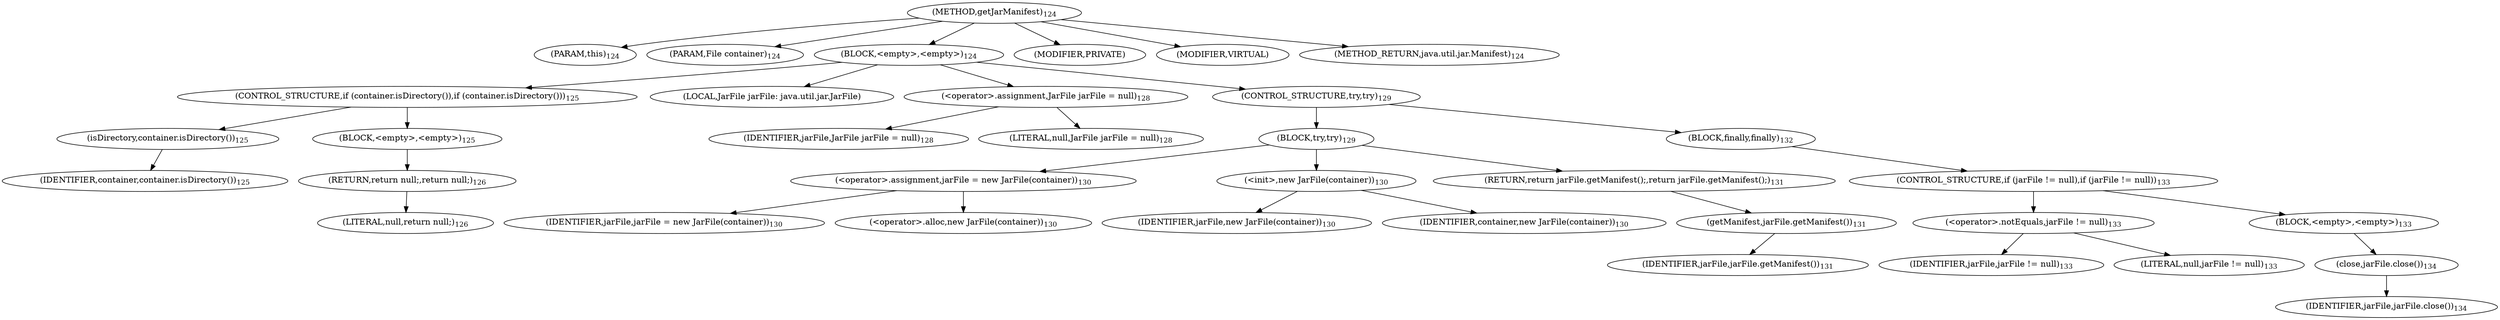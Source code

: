 digraph "getJarManifest" {  
"77" [label = <(METHOD,getJarManifest)<SUB>124</SUB>> ]
"78" [label = <(PARAM,this)<SUB>124</SUB>> ]
"79" [label = <(PARAM,File container)<SUB>124</SUB>> ]
"80" [label = <(BLOCK,&lt;empty&gt;,&lt;empty&gt;)<SUB>124</SUB>> ]
"81" [label = <(CONTROL_STRUCTURE,if (container.isDirectory()),if (container.isDirectory()))<SUB>125</SUB>> ]
"82" [label = <(isDirectory,container.isDirectory())<SUB>125</SUB>> ]
"83" [label = <(IDENTIFIER,container,container.isDirectory())<SUB>125</SUB>> ]
"84" [label = <(BLOCK,&lt;empty&gt;,&lt;empty&gt;)<SUB>125</SUB>> ]
"85" [label = <(RETURN,return null;,return null;)<SUB>126</SUB>> ]
"86" [label = <(LITERAL,null,return null;)<SUB>126</SUB>> ]
"7" [label = <(LOCAL,JarFile jarFile: java.util.jar.JarFile)> ]
"87" [label = <(&lt;operator&gt;.assignment,JarFile jarFile = null)<SUB>128</SUB>> ]
"88" [label = <(IDENTIFIER,jarFile,JarFile jarFile = null)<SUB>128</SUB>> ]
"89" [label = <(LITERAL,null,JarFile jarFile = null)<SUB>128</SUB>> ]
"90" [label = <(CONTROL_STRUCTURE,try,try)<SUB>129</SUB>> ]
"91" [label = <(BLOCK,try,try)<SUB>129</SUB>> ]
"92" [label = <(&lt;operator&gt;.assignment,jarFile = new JarFile(container))<SUB>130</SUB>> ]
"93" [label = <(IDENTIFIER,jarFile,jarFile = new JarFile(container))<SUB>130</SUB>> ]
"94" [label = <(&lt;operator&gt;.alloc,new JarFile(container))<SUB>130</SUB>> ]
"95" [label = <(&lt;init&gt;,new JarFile(container))<SUB>130</SUB>> ]
"6" [label = <(IDENTIFIER,jarFile,new JarFile(container))<SUB>130</SUB>> ]
"96" [label = <(IDENTIFIER,container,new JarFile(container))<SUB>130</SUB>> ]
"97" [label = <(RETURN,return jarFile.getManifest();,return jarFile.getManifest();)<SUB>131</SUB>> ]
"98" [label = <(getManifest,jarFile.getManifest())<SUB>131</SUB>> ]
"99" [label = <(IDENTIFIER,jarFile,jarFile.getManifest())<SUB>131</SUB>> ]
"100" [label = <(BLOCK,finally,finally)<SUB>132</SUB>> ]
"101" [label = <(CONTROL_STRUCTURE,if (jarFile != null),if (jarFile != null))<SUB>133</SUB>> ]
"102" [label = <(&lt;operator&gt;.notEquals,jarFile != null)<SUB>133</SUB>> ]
"103" [label = <(IDENTIFIER,jarFile,jarFile != null)<SUB>133</SUB>> ]
"104" [label = <(LITERAL,null,jarFile != null)<SUB>133</SUB>> ]
"105" [label = <(BLOCK,&lt;empty&gt;,&lt;empty&gt;)<SUB>133</SUB>> ]
"106" [label = <(close,jarFile.close())<SUB>134</SUB>> ]
"107" [label = <(IDENTIFIER,jarFile,jarFile.close())<SUB>134</SUB>> ]
"108" [label = <(MODIFIER,PRIVATE)> ]
"109" [label = <(MODIFIER,VIRTUAL)> ]
"110" [label = <(METHOD_RETURN,java.util.jar.Manifest)<SUB>124</SUB>> ]
  "77" -> "78" 
  "77" -> "79" 
  "77" -> "80" 
  "77" -> "108" 
  "77" -> "109" 
  "77" -> "110" 
  "80" -> "81" 
  "80" -> "7" 
  "80" -> "87" 
  "80" -> "90" 
  "81" -> "82" 
  "81" -> "84" 
  "82" -> "83" 
  "84" -> "85" 
  "85" -> "86" 
  "87" -> "88" 
  "87" -> "89" 
  "90" -> "91" 
  "90" -> "100" 
  "91" -> "92" 
  "91" -> "95" 
  "91" -> "97" 
  "92" -> "93" 
  "92" -> "94" 
  "95" -> "6" 
  "95" -> "96" 
  "97" -> "98" 
  "98" -> "99" 
  "100" -> "101" 
  "101" -> "102" 
  "101" -> "105" 
  "102" -> "103" 
  "102" -> "104" 
  "105" -> "106" 
  "106" -> "107" 
}
